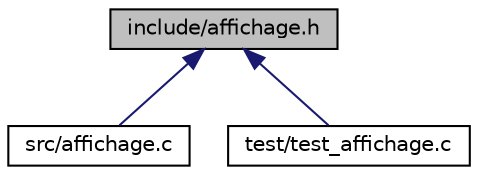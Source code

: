 digraph "include/affichage.h"
{
 // LATEX_PDF_SIZE
  edge [fontname="Helvetica",fontsize="10",labelfontname="Helvetica",labelfontsize="10"];
  node [fontname="Helvetica",fontsize="10",shape=record];
  Node1 [label="include/affichage.h",height=0.2,width=0.4,color="black", fillcolor="grey75", style="filled", fontcolor="black",tooltip="Header Gestion Affichage."];
  Node1 -> Node2 [dir="back",color="midnightblue",fontsize="10",style="solid"];
  Node2 [label="src/affichage.c",height=0.2,width=0.4,color="black", fillcolor="white", style="filled",URL="$affichage_8c.html",tooltip="Gestion affichage."];
  Node1 -> Node3 [dir="back",color="midnightblue",fontsize="10",style="solid"];
  Node3 [label="test/test_affichage.c",height=0.2,width=0.4,color="black", fillcolor="white", style="filled",URL="$test__affichage_8c.html",tooltip="Test des fonctionnalité d'affichage."];
}
